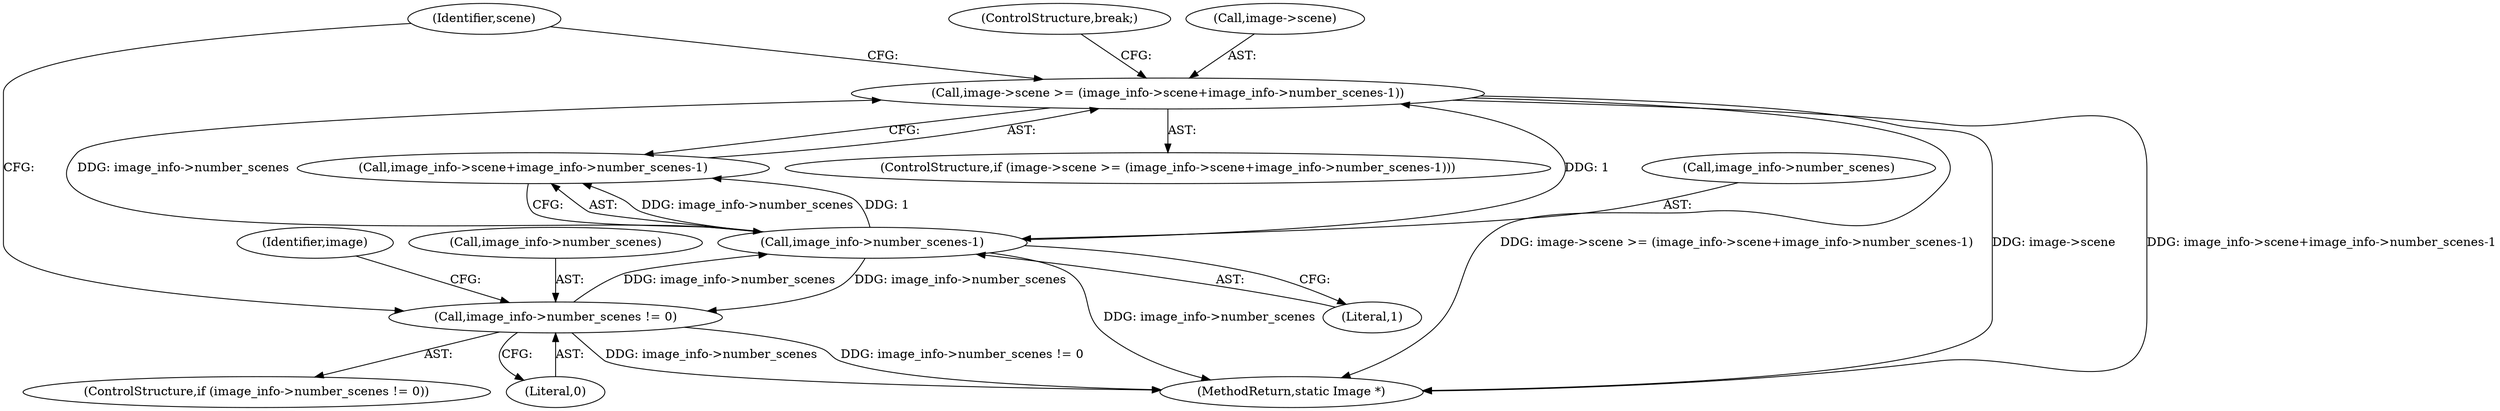 digraph "0_ImageMagick_5511ef530576ed18fd636baa3bb4eda3d667665d@pointer" {
"1004525" [label="(Call,image->scene >= (image_info->scene+image_info->number_scenes-1))"];
"1004533" [label="(Call,image_info->number_scenes-1)"];
"1004519" [label="(Call,image_info->number_scenes != 0)"];
"1004541" [label="(Identifier,scene)"];
"1004537" [label="(Literal,1)"];
"1004538" [label="(ControlStructure,break;)"];
"1004527" [label="(Identifier,image)"];
"1004533" [label="(Call,image_info->number_scenes-1)"];
"1004523" [label="(Literal,0)"];
"1004677" [label="(MethodReturn,static Image *)"];
"1004520" [label="(Call,image_info->number_scenes)"];
"1004519" [label="(Call,image_info->number_scenes != 0)"];
"1004526" [label="(Call,image->scene)"];
"1004518" [label="(ControlStructure,if (image_info->number_scenes != 0))"];
"1004534" [label="(Call,image_info->number_scenes)"];
"1004525" [label="(Call,image->scene >= (image_info->scene+image_info->number_scenes-1))"];
"1004524" [label="(ControlStructure,if (image->scene >= (image_info->scene+image_info->number_scenes-1)))"];
"1004529" [label="(Call,image_info->scene+image_info->number_scenes-1)"];
"1004525" -> "1004524"  [label="AST: "];
"1004525" -> "1004529"  [label="CFG: "];
"1004526" -> "1004525"  [label="AST: "];
"1004529" -> "1004525"  [label="AST: "];
"1004538" -> "1004525"  [label="CFG: "];
"1004541" -> "1004525"  [label="CFG: "];
"1004525" -> "1004677"  [label="DDG: image->scene >= (image_info->scene+image_info->number_scenes-1)"];
"1004525" -> "1004677"  [label="DDG: image->scene"];
"1004525" -> "1004677"  [label="DDG: image_info->scene+image_info->number_scenes-1"];
"1004533" -> "1004525"  [label="DDG: image_info->number_scenes"];
"1004533" -> "1004525"  [label="DDG: 1"];
"1004533" -> "1004529"  [label="AST: "];
"1004533" -> "1004537"  [label="CFG: "];
"1004534" -> "1004533"  [label="AST: "];
"1004537" -> "1004533"  [label="AST: "];
"1004529" -> "1004533"  [label="CFG: "];
"1004533" -> "1004677"  [label="DDG: image_info->number_scenes"];
"1004533" -> "1004519"  [label="DDG: image_info->number_scenes"];
"1004533" -> "1004529"  [label="DDG: image_info->number_scenes"];
"1004533" -> "1004529"  [label="DDG: 1"];
"1004519" -> "1004533"  [label="DDG: image_info->number_scenes"];
"1004519" -> "1004518"  [label="AST: "];
"1004519" -> "1004523"  [label="CFG: "];
"1004520" -> "1004519"  [label="AST: "];
"1004523" -> "1004519"  [label="AST: "];
"1004527" -> "1004519"  [label="CFG: "];
"1004541" -> "1004519"  [label="CFG: "];
"1004519" -> "1004677"  [label="DDG: image_info->number_scenes != 0"];
"1004519" -> "1004677"  [label="DDG: image_info->number_scenes"];
}
